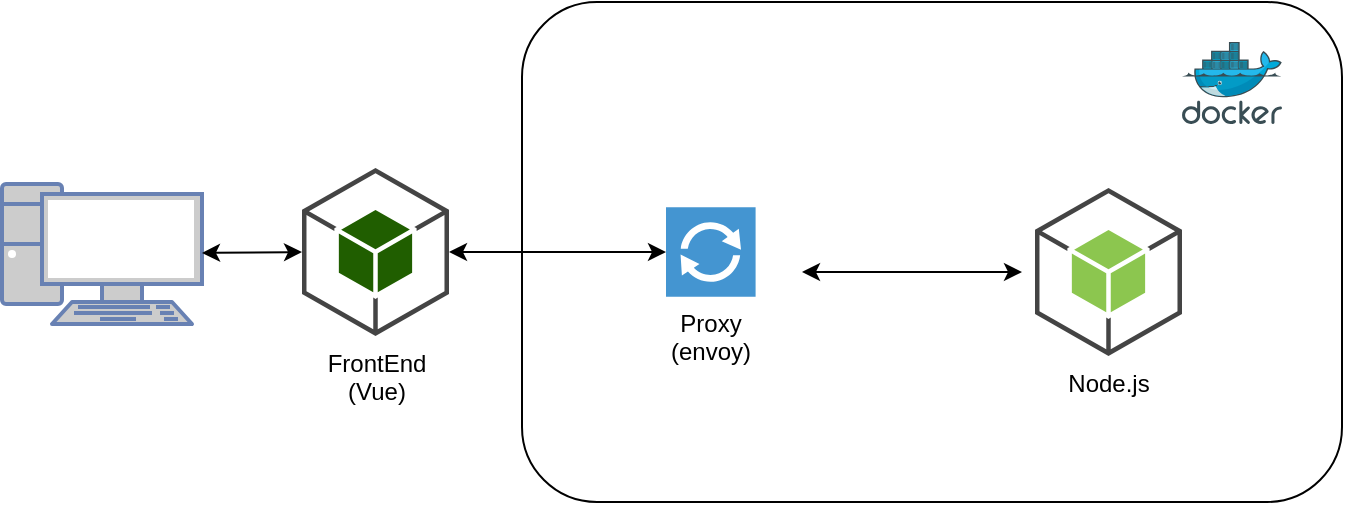<mxfile version="14.1.8" type="device"><diagram id="hF6eIl3pzR65NArO139h" name="ページ1"><mxGraphModel dx="1086" dy="846" grid="1" gridSize="10" guides="1" tooltips="1" connect="1" arrows="1" fold="1" page="1" pageScale="1" pageWidth="827" pageHeight="1169" math="0" shadow="0"><root><mxCell id="0"/><mxCell id="1" parent="0"/><mxCell id="PuBjHlvhmD9rMjLqSmiX-5" value="" style="rounded=1;whiteSpace=wrap;html=1;align=center;verticalAlign=top;" vertex="1" parent="1"><mxGeometry x="320" y="30" width="410" height="250" as="geometry"/></mxCell><mxCell id="PuBjHlvhmD9rMjLqSmiX-4" value="" style="endArrow=classic;startArrow=classic;html=1;entryX=0;entryY=0.5;entryDx=0;entryDy=0;entryPerimeter=0;exitX=1;exitY=0.5;exitDx=0;exitDy=0;exitPerimeter=0;" edge="1" parent="1"><mxGeometry width="50" height="50" relative="1" as="geometry"><mxPoint x="460" y="165" as="sourcePoint"/><mxPoint x="570" y="165" as="targetPoint"/></mxGeometry></mxCell><mxCell id="PuBjHlvhmD9rMjLqSmiX-6" value="" style="aspect=fixed;html=1;points=[];align=center;image;fontSize=12;image=img/lib/mscae/Docker.svg;" vertex="1" parent="1"><mxGeometry x="650" y="50" width="50" height="41" as="geometry"/></mxCell><mxCell id="PuBjHlvhmD9rMjLqSmiX-7" value="&lt;span&gt;Node.js&lt;/span&gt;" style="outlineConnect=0;dashed=0;verticalLabelPosition=bottom;verticalAlign=top;align=center;html=1;shape=mxgraph.aws3.android;fillColor=#8CC64F;gradientColor=none;" vertex="1" parent="1"><mxGeometry x="576.5" y="123" width="73.5" height="84" as="geometry"/></mxCell><mxCell id="PuBjHlvhmD9rMjLqSmiX-8" value="&lt;span&gt;Proxy&lt;br&gt;(envoy)&lt;/span&gt;" style="pointerEvents=1;shadow=0;dashed=0;html=1;strokeColor=none;fillColor=#4495D1;labelPosition=center;verticalLabelPosition=bottom;verticalAlign=top;align=center;outlineConnect=0;shape=mxgraph.veeam.2d.proxy;" vertex="1" parent="1"><mxGeometry x="392" y="132.6" width="44.8" height="44.8" as="geometry"/></mxCell><mxCell id="PuBjHlvhmD9rMjLqSmiX-9" value="" style="fontColor=#0066CC;verticalAlign=top;verticalLabelPosition=bottom;labelPosition=center;align=center;html=1;outlineConnect=0;fillColor=#CCCCCC;strokeColor=#6881B3;gradientColor=none;gradientDirection=north;strokeWidth=2;shape=mxgraph.networks.pc;" vertex="1" parent="1"><mxGeometry x="60" y="121" width="100" height="70" as="geometry"/></mxCell><mxCell id="PuBjHlvhmD9rMjLqSmiX-10" value="FrontEnd&lt;br&gt;(Vue)" style="outlineConnect=0;dashed=0;verticalLabelPosition=bottom;verticalAlign=top;align=center;html=1;shape=mxgraph.aws3.android;fillColor=#205E00;gradientColor=none;" vertex="1" parent="1"><mxGeometry x="210" y="113" width="73.5" height="84" as="geometry"/></mxCell><mxCell id="PuBjHlvhmD9rMjLqSmiX-11" value="" style="endArrow=classic;startArrow=classic;html=1;exitX=1;exitY=0.5;exitDx=0;exitDy=0;exitPerimeter=0;" edge="1" parent="1" source="PuBjHlvhmD9rMjLqSmiX-10" target="PuBjHlvhmD9rMjLqSmiX-8"><mxGeometry width="50" height="50" relative="1" as="geometry"><mxPoint x="292.5" y="157.5" as="sourcePoint"/><mxPoint x="389" y="158" as="targetPoint"/></mxGeometry></mxCell><mxCell id="PuBjHlvhmD9rMjLqSmiX-13" value="" style="endArrow=classic;startArrow=classic;html=1;entryX=0;entryY=0.5;entryDx=0;entryDy=0;entryPerimeter=0;" edge="1" parent="1" source="PuBjHlvhmD9rMjLqSmiX-9" target="PuBjHlvhmD9rMjLqSmiX-10"><mxGeometry width="50" height="50" relative="1" as="geometry"><mxPoint x="160" y="150" as="sourcePoint"/><mxPoint x="268.5" y="150" as="targetPoint"/></mxGeometry></mxCell></root></mxGraphModel></diagram></mxfile>